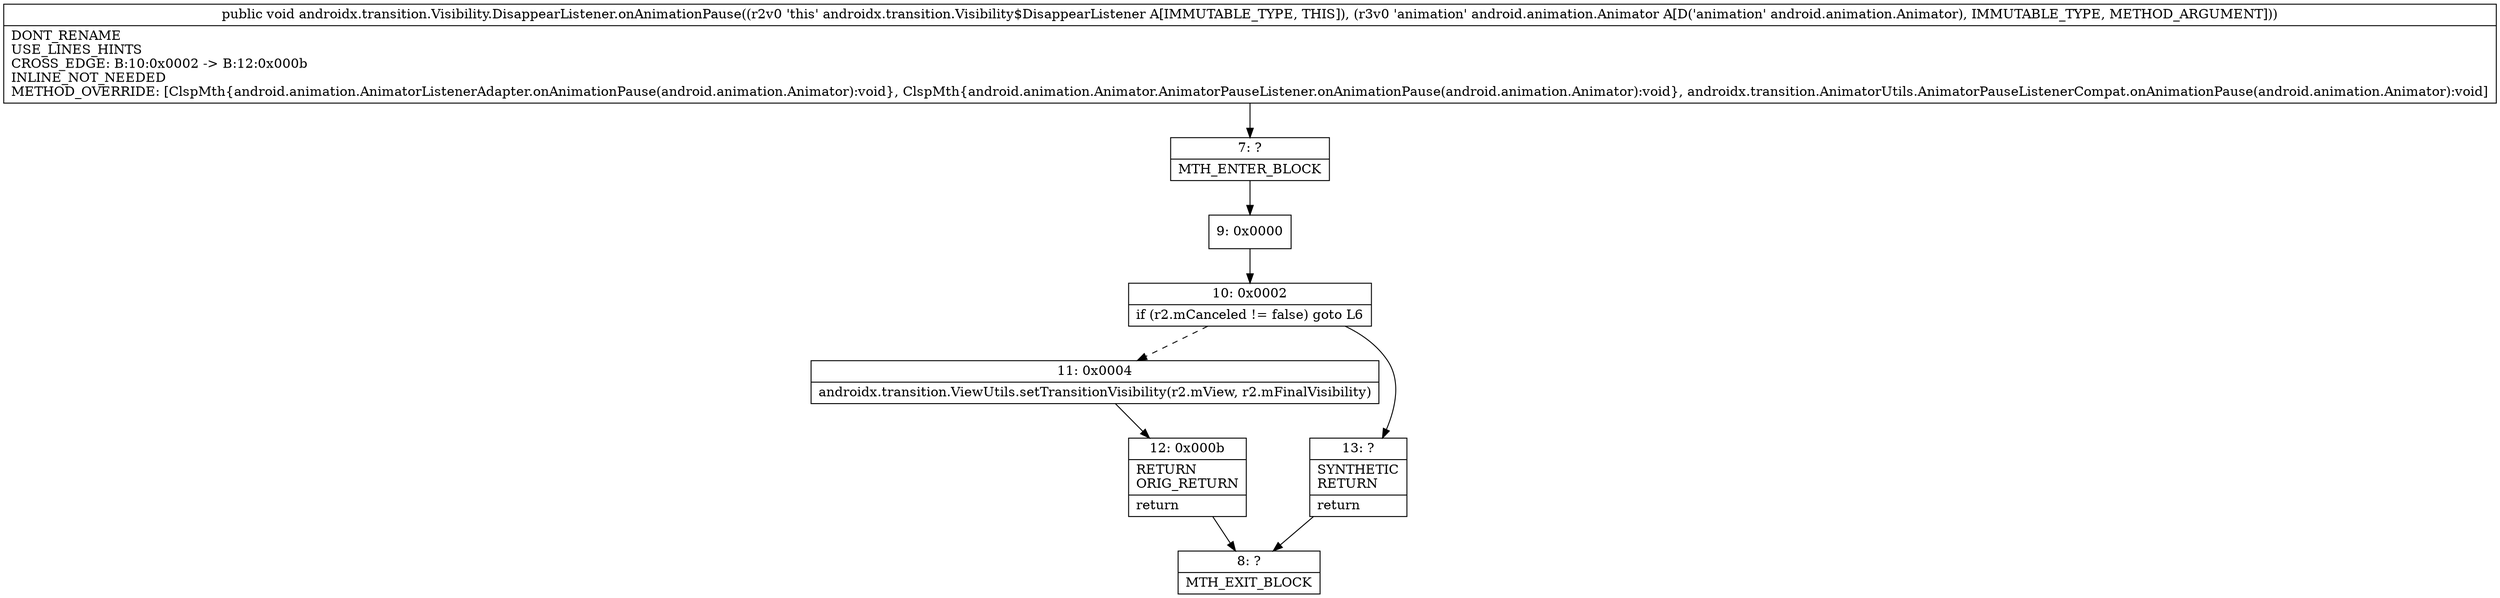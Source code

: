 digraph "CFG forandroidx.transition.Visibility.DisappearListener.onAnimationPause(Landroid\/animation\/Animator;)V" {
Node_7 [shape=record,label="{7\:\ ?|MTH_ENTER_BLOCK\l}"];
Node_9 [shape=record,label="{9\:\ 0x0000}"];
Node_10 [shape=record,label="{10\:\ 0x0002|if (r2.mCanceled != false) goto L6\l}"];
Node_11 [shape=record,label="{11\:\ 0x0004|androidx.transition.ViewUtils.setTransitionVisibility(r2.mView, r2.mFinalVisibility)\l}"];
Node_12 [shape=record,label="{12\:\ 0x000b|RETURN\lORIG_RETURN\l|return\l}"];
Node_8 [shape=record,label="{8\:\ ?|MTH_EXIT_BLOCK\l}"];
Node_13 [shape=record,label="{13\:\ ?|SYNTHETIC\lRETURN\l|return\l}"];
MethodNode[shape=record,label="{public void androidx.transition.Visibility.DisappearListener.onAnimationPause((r2v0 'this' androidx.transition.Visibility$DisappearListener A[IMMUTABLE_TYPE, THIS]), (r3v0 'animation' android.animation.Animator A[D('animation' android.animation.Animator), IMMUTABLE_TYPE, METHOD_ARGUMENT]))  | DONT_RENAME\lUSE_LINES_HINTS\lCROSS_EDGE: B:10:0x0002 \-\> B:12:0x000b\lINLINE_NOT_NEEDED\lMETHOD_OVERRIDE: [ClspMth\{android.animation.AnimatorListenerAdapter.onAnimationPause(android.animation.Animator):void\}, ClspMth\{android.animation.Animator.AnimatorPauseListener.onAnimationPause(android.animation.Animator):void\}, androidx.transition.AnimatorUtils.AnimatorPauseListenerCompat.onAnimationPause(android.animation.Animator):void]\l}"];
MethodNode -> Node_7;Node_7 -> Node_9;
Node_9 -> Node_10;
Node_10 -> Node_11[style=dashed];
Node_10 -> Node_13;
Node_11 -> Node_12;
Node_12 -> Node_8;
Node_13 -> Node_8;
}

